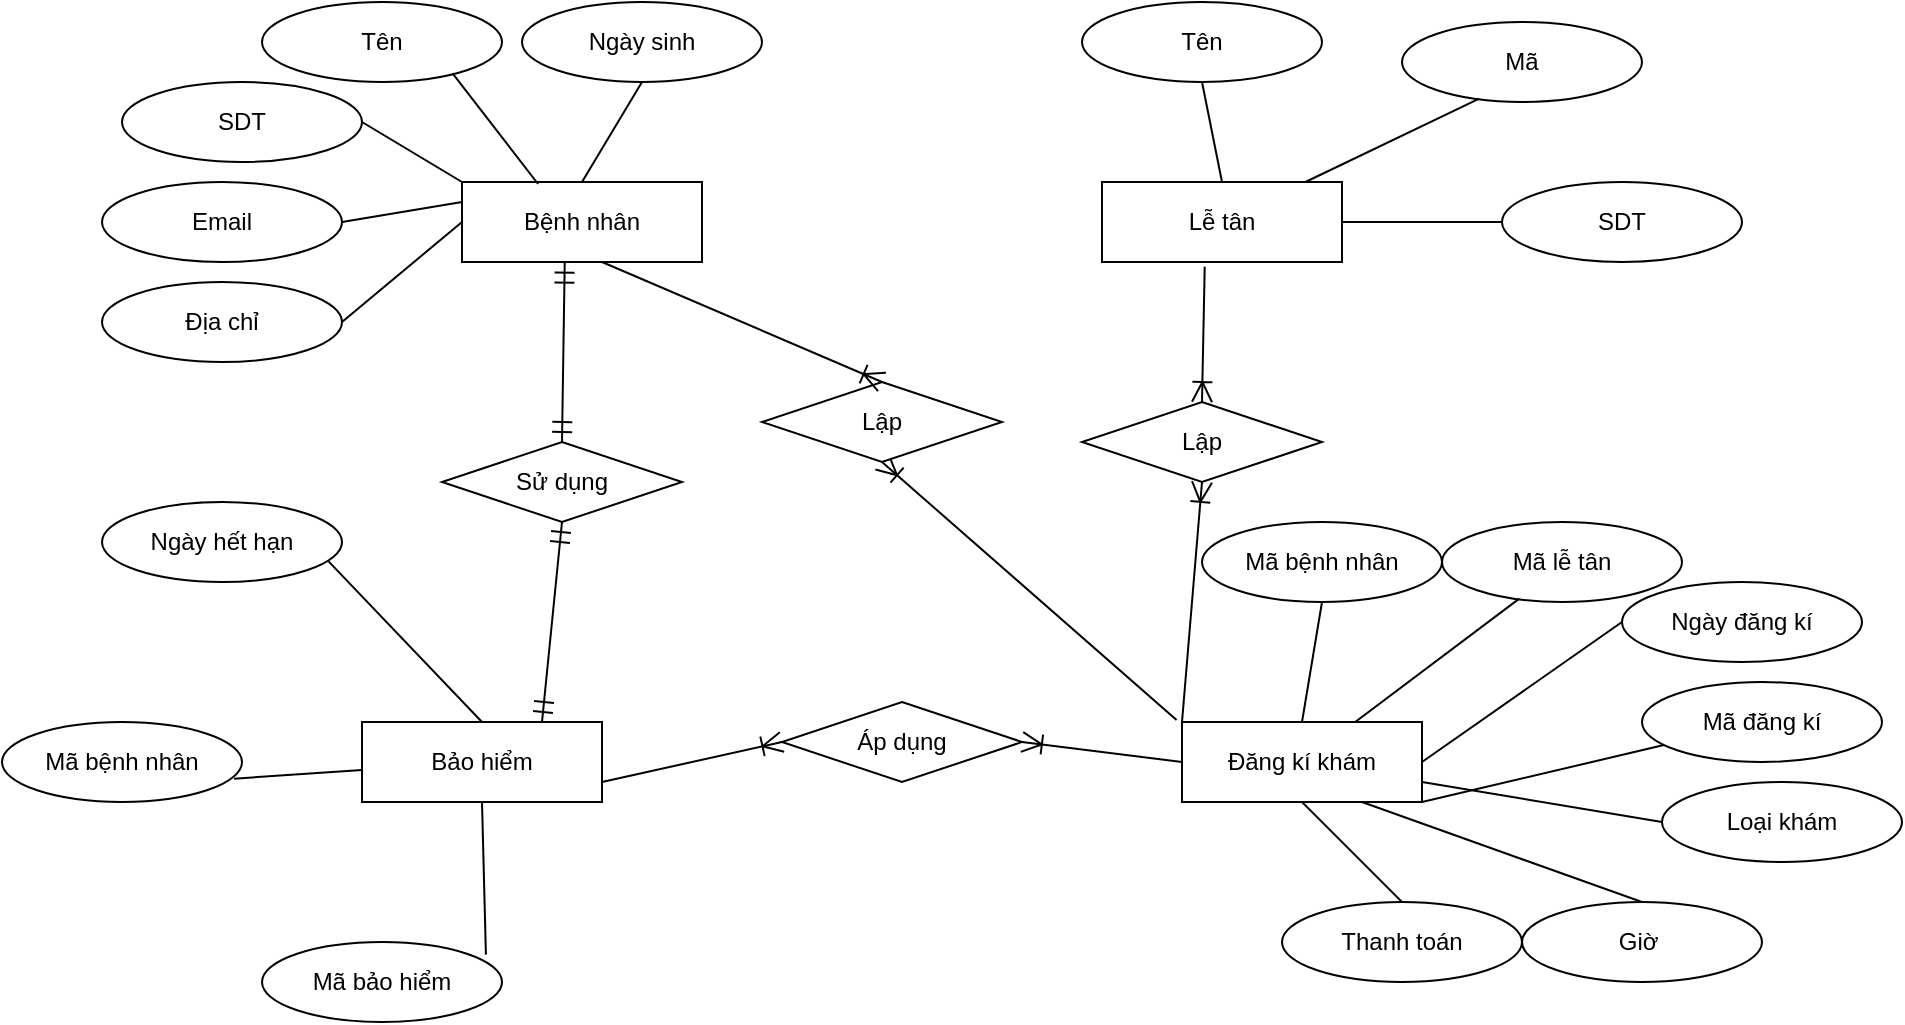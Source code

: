 <mxfile version="24.7.17">
  <diagram name="Page-1" id="QZDvX5zDCP484mXTd2-U">
    <mxGraphModel grid="1" page="1" gridSize="10" guides="1" tooltips="1" connect="1" arrows="1" fold="1" pageScale="1" pageWidth="850" pageHeight="1100" math="0" shadow="0">
      <root>
        <mxCell id="0" />
        <mxCell id="1" parent="0" />
        <mxCell id="EM0qt9TMubvjyCDk4a2_-1" value="Lễ tân" style="rounded=0;whiteSpace=wrap;html=1;" vertex="1" parent="1">
          <mxGeometry x="520" y="160" width="120" height="40" as="geometry" />
        </mxCell>
        <mxCell id="EM0qt9TMubvjyCDk4a2_-2" value="Bệnh nhân" style="rounded=0;whiteSpace=wrap;html=1;" vertex="1" parent="1">
          <mxGeometry x="200" y="160" width="120" height="40" as="geometry" />
        </mxCell>
        <mxCell id="EM0qt9TMubvjyCDk4a2_-4" value="SDT" style="ellipse;whiteSpace=wrap;html=1;" vertex="1" parent="1">
          <mxGeometry x="30" y="110" width="120" height="40" as="geometry" />
        </mxCell>
        <mxCell id="EM0qt9TMubvjyCDk4a2_-5" value="Tên" style="ellipse;whiteSpace=wrap;html=1;" vertex="1" parent="1">
          <mxGeometry x="100" y="70" width="120" height="40" as="geometry" />
        </mxCell>
        <mxCell id="EM0qt9TMubvjyCDk4a2_-6" value="Ngày sinh" style="ellipse;whiteSpace=wrap;html=1;" vertex="1" parent="1">
          <mxGeometry x="230" y="70" width="120" height="40" as="geometry" />
        </mxCell>
        <mxCell id="EM0qt9TMubvjyCDk4a2_-7" value="Email" style="ellipse;whiteSpace=wrap;html=1;" vertex="1" parent="1">
          <mxGeometry x="20" y="160" width="120" height="40" as="geometry" />
        </mxCell>
        <mxCell id="qAv_2yNMhaFTnmTYJpx5-1" value="Địa chỉ" style="ellipse;whiteSpace=wrap;html=1;" vertex="1" parent="1">
          <mxGeometry x="20" y="210" width="120" height="40" as="geometry" />
        </mxCell>
        <mxCell id="qAv_2yNMhaFTnmTYJpx5-2" value="" style="endArrow=none;html=1;rounded=0;fontSize=12;startSize=8;endSize=8;curved=1;entryX=1;entryY=0.5;entryDx=0;entryDy=0;exitX=0;exitY=0.5;exitDx=0;exitDy=0;" edge="1" parent="1" source="EM0qt9TMubvjyCDk4a2_-2" target="qAv_2yNMhaFTnmTYJpx5-1">
          <mxGeometry width="50" height="50" relative="1" as="geometry">
            <mxPoint x="160" y="290" as="sourcePoint" />
            <mxPoint x="210" y="240" as="targetPoint" />
          </mxGeometry>
        </mxCell>
        <mxCell id="qAv_2yNMhaFTnmTYJpx5-3" value="" style="endArrow=none;html=1;rounded=0;fontSize=12;startSize=8;endSize=8;curved=1;entryX=0.317;entryY=0.025;entryDx=0;entryDy=0;exitX=0.794;exitY=0.892;exitDx=0;exitDy=0;exitPerimeter=0;entryPerimeter=0;" edge="1" parent="1" source="EM0qt9TMubvjyCDk4a2_-5" target="EM0qt9TMubvjyCDk4a2_-2">
          <mxGeometry width="50" height="50" relative="1" as="geometry">
            <mxPoint x="220" y="130" as="sourcePoint" />
            <mxPoint x="160" y="180" as="targetPoint" />
          </mxGeometry>
        </mxCell>
        <mxCell id="qAv_2yNMhaFTnmTYJpx5-4" value="" style="endArrow=none;html=1;rounded=0;fontSize=12;startSize=8;endSize=8;curved=1;exitX=0;exitY=0.25;exitDx=0;exitDy=0;" edge="1" parent="1" source="EM0qt9TMubvjyCDk4a2_-2">
          <mxGeometry width="50" height="50" relative="1" as="geometry">
            <mxPoint x="200" y="130" as="sourcePoint" />
            <mxPoint x="140" y="180" as="targetPoint" />
          </mxGeometry>
        </mxCell>
        <mxCell id="qAv_2yNMhaFTnmTYJpx5-5" value="" style="endArrow=none;html=1;rounded=0;fontSize=12;startSize=8;endSize=8;curved=1;entryX=1;entryY=0.5;entryDx=0;entryDy=0;exitX=0;exitY=0;exitDx=0;exitDy=0;" edge="1" parent="1" source="EM0qt9TMubvjyCDk4a2_-2" target="EM0qt9TMubvjyCDk4a2_-4">
          <mxGeometry width="50" height="50" relative="1" as="geometry">
            <mxPoint x="200" y="105" as="sourcePoint" />
            <mxPoint x="140" y="155" as="targetPoint" />
          </mxGeometry>
        </mxCell>
        <mxCell id="qAv_2yNMhaFTnmTYJpx5-6" value="" style="endArrow=none;html=1;rounded=0;fontSize=12;startSize=8;endSize=8;curved=1;entryX=0.5;entryY=0;entryDx=0;entryDy=0;exitX=0.5;exitY=1;exitDx=0;exitDy=0;" edge="1" parent="1" source="EM0qt9TMubvjyCDk4a2_-6" target="EM0qt9TMubvjyCDk4a2_-2">
          <mxGeometry width="50" height="50" relative="1" as="geometry">
            <mxPoint x="210" y="120" as="sourcePoint" />
            <mxPoint x="150" y="170" as="targetPoint" />
          </mxGeometry>
        </mxCell>
        <mxCell id="qAv_2yNMhaFTnmTYJpx5-7" value="Tên" style="ellipse;whiteSpace=wrap;html=1;" vertex="1" parent="1">
          <mxGeometry x="510" y="70" width="120" height="40" as="geometry" />
        </mxCell>
        <mxCell id="qAv_2yNMhaFTnmTYJpx5-8" value="Mã" style="ellipse;whiteSpace=wrap;html=1;" vertex="1" parent="1">
          <mxGeometry x="670" y="80" width="120" height="40" as="geometry" />
        </mxCell>
        <mxCell id="qAv_2yNMhaFTnmTYJpx5-10" value="" style="endArrow=none;html=1;rounded=0;fontSize=12;startSize=8;endSize=8;curved=1;entryX=0.5;entryY=0;entryDx=0;entryDy=0;exitX=0.5;exitY=1;exitDx=0;exitDy=0;" edge="1" parent="1" source="qAv_2yNMhaFTnmTYJpx5-7" target="EM0qt9TMubvjyCDk4a2_-1">
          <mxGeometry width="50" height="50" relative="1" as="geometry">
            <mxPoint x="490" y="150" as="sourcePoint" />
            <mxPoint x="460" y="200" as="targetPoint" />
          </mxGeometry>
        </mxCell>
        <mxCell id="qAv_2yNMhaFTnmTYJpx5-11" value="" style="endArrow=none;html=1;rounded=0;fontSize=12;startSize=8;endSize=8;curved=1;exitX=0.322;exitY=0.958;exitDx=0;exitDy=0;exitPerimeter=0;" edge="1" parent="1" source="qAv_2yNMhaFTnmTYJpx5-8" target="EM0qt9TMubvjyCDk4a2_-1">
          <mxGeometry width="50" height="50" relative="1" as="geometry">
            <mxPoint x="700" y="150" as="sourcePoint" />
            <mxPoint x="670" y="200" as="targetPoint" />
          </mxGeometry>
        </mxCell>
        <mxCell id="qAv_2yNMhaFTnmTYJpx5-12" value="SDT" style="ellipse;whiteSpace=wrap;html=1;" vertex="1" parent="1">
          <mxGeometry x="720" y="160" width="120" height="40" as="geometry" />
        </mxCell>
        <mxCell id="qAv_2yNMhaFTnmTYJpx5-13" value="" style="endArrow=none;html=1;rounded=0;fontSize=12;startSize=8;endSize=8;curved=1;exitX=0;exitY=0.5;exitDx=0;exitDy=0;entryX=1;entryY=0.5;entryDx=0;entryDy=0;" edge="1" parent="1" source="qAv_2yNMhaFTnmTYJpx5-12" target="EM0qt9TMubvjyCDk4a2_-1">
          <mxGeometry width="50" height="50" relative="1" as="geometry">
            <mxPoint x="719" y="128" as="sourcePoint" />
            <mxPoint x="632" y="170" as="targetPoint" />
          </mxGeometry>
        </mxCell>
        <mxCell id="qAv_2yNMhaFTnmTYJpx5-14" value="Đăng kí khám" style="rounded=0;whiteSpace=wrap;html=1;" vertex="1" parent="1">
          <mxGeometry x="560" y="430" width="120" height="40" as="geometry" />
        </mxCell>
        <mxCell id="qAv_2yNMhaFTnmTYJpx5-15" value="Mã bệnh nhân" style="ellipse;whiteSpace=wrap;html=1;" vertex="1" parent="1">
          <mxGeometry x="570" y="330" width="120" height="40" as="geometry" />
        </mxCell>
        <mxCell id="qAv_2yNMhaFTnmTYJpx5-16" value="Mã lễ tân" style="ellipse;whiteSpace=wrap;html=1;" vertex="1" parent="1">
          <mxGeometry x="690" y="330" width="120" height="40" as="geometry" />
        </mxCell>
        <mxCell id="qAv_2yNMhaFTnmTYJpx5-17" value="" style="endArrow=none;html=1;rounded=0;fontSize=12;startSize=8;endSize=8;curved=1;entryX=0.5;entryY=0;entryDx=0;entryDy=0;exitX=0.5;exitY=1;exitDx=0;exitDy=0;" edge="1" parent="1" source="qAv_2yNMhaFTnmTYJpx5-15" target="qAv_2yNMhaFTnmTYJpx5-14">
          <mxGeometry width="50" height="50" relative="1" as="geometry">
            <mxPoint x="580" y="420" as="sourcePoint" />
            <mxPoint x="550" y="470" as="targetPoint" />
          </mxGeometry>
        </mxCell>
        <mxCell id="qAv_2yNMhaFTnmTYJpx5-18" value="" style="endArrow=none;html=1;rounded=0;fontSize=12;startSize=8;endSize=8;curved=1;exitX=0.322;exitY=0.958;exitDx=0;exitDy=0;exitPerimeter=0;" edge="1" parent="1" source="qAv_2yNMhaFTnmTYJpx5-16" target="qAv_2yNMhaFTnmTYJpx5-14">
          <mxGeometry width="50" height="50" relative="1" as="geometry">
            <mxPoint x="790" y="420" as="sourcePoint" />
            <mxPoint x="760" y="470" as="targetPoint" />
          </mxGeometry>
        </mxCell>
        <mxCell id="qAv_2yNMhaFTnmTYJpx5-19" value="Ngày đăng kí" style="ellipse;whiteSpace=wrap;html=1;" vertex="1" parent="1">
          <mxGeometry x="780" y="360" width="120" height="40" as="geometry" />
        </mxCell>
        <mxCell id="qAv_2yNMhaFTnmTYJpx5-20" value="" style="endArrow=none;html=1;rounded=0;fontSize=12;startSize=8;endSize=8;curved=1;exitX=0;exitY=0.5;exitDx=0;exitDy=0;entryX=1;entryY=0.5;entryDx=0;entryDy=0;" edge="1" parent="1" source="qAv_2yNMhaFTnmTYJpx5-19" target="qAv_2yNMhaFTnmTYJpx5-14">
          <mxGeometry width="50" height="50" relative="1" as="geometry">
            <mxPoint x="809" y="398" as="sourcePoint" />
            <mxPoint x="722" y="440" as="targetPoint" />
          </mxGeometry>
        </mxCell>
        <mxCell id="qAv_2yNMhaFTnmTYJpx5-23" value="Giờ&amp;nbsp;" style="ellipse;whiteSpace=wrap;html=1;" vertex="1" parent="1">
          <mxGeometry x="730" y="520" width="120" height="40" as="geometry" />
        </mxCell>
        <mxCell id="qAv_2yNMhaFTnmTYJpx5-24" value="Mã đăng kí" style="ellipse;whiteSpace=wrap;html=1;" vertex="1" parent="1">
          <mxGeometry x="790" y="410" width="120" height="40" as="geometry" />
        </mxCell>
        <mxCell id="qAv_2yNMhaFTnmTYJpx5-25" value="" style="endArrow=none;html=1;rounded=0;fontSize=12;startSize=8;endSize=8;curved=1;entryX=0.75;entryY=1;entryDx=0;entryDy=0;exitX=0.5;exitY=0;exitDx=0;exitDy=0;" edge="1" parent="1" source="qAv_2yNMhaFTnmTYJpx5-23" target="qAv_2yNMhaFTnmTYJpx5-14">
          <mxGeometry width="50" height="50" relative="1" as="geometry">
            <mxPoint x="690" y="570" as="sourcePoint" />
            <mxPoint x="870" y="690" as="targetPoint" />
          </mxGeometry>
        </mxCell>
        <mxCell id="qAv_2yNMhaFTnmTYJpx5-26" value="" style="endArrow=none;html=1;rounded=0;fontSize=12;startSize=8;endSize=8;curved=1;entryX=1;entryY=1;entryDx=0;entryDy=0;" edge="1" parent="1" source="qAv_2yNMhaFTnmTYJpx5-24" target="qAv_2yNMhaFTnmTYJpx5-14">
          <mxGeometry width="50" height="50" relative="1" as="geometry">
            <mxPoint x="990" y="680" as="sourcePoint" />
            <mxPoint x="911.712" y="690" as="targetPoint" />
          </mxGeometry>
        </mxCell>
        <mxCell id="qAv_2yNMhaFTnmTYJpx5-27" value="Thanh toán" style="ellipse;whiteSpace=wrap;html=1;" vertex="1" parent="1">
          <mxGeometry x="610" y="520" width="120" height="40" as="geometry" />
        </mxCell>
        <mxCell id="qAv_2yNMhaFTnmTYJpx5-28" value="" style="endArrow=none;html=1;rounded=0;fontSize=12;startSize=8;endSize=8;curved=1;exitX=0.5;exitY=0;exitDx=0;exitDy=0;entryX=0.5;entryY=1;entryDx=0;entryDy=0;" edge="1" parent="1" source="qAv_2yNMhaFTnmTYJpx5-27" target="qAv_2yNMhaFTnmTYJpx5-14">
          <mxGeometry width="50" height="50" relative="1" as="geometry">
            <mxPoint x="1009" y="658" as="sourcePoint" />
            <mxPoint x="930" y="710" as="targetPoint" />
          </mxGeometry>
        </mxCell>
        <mxCell id="qAv_2yNMhaFTnmTYJpx5-29" value="Bảo hiểm" style="rounded=0;whiteSpace=wrap;html=1;" vertex="1" parent="1">
          <mxGeometry x="150" y="430" width="120" height="40" as="geometry" />
        </mxCell>
        <mxCell id="qAv_2yNMhaFTnmTYJpx5-30" value="Ngày hết hạn" style="ellipse;whiteSpace=wrap;html=1;" vertex="1" parent="1">
          <mxGeometry x="20" y="320" width="120" height="40" as="geometry" />
        </mxCell>
        <mxCell id="qAv_2yNMhaFTnmTYJpx5-31" value="Mã bệnh nhân" style="ellipse;whiteSpace=wrap;html=1;" vertex="1" parent="1">
          <mxGeometry x="-30" y="430" width="120" height="40" as="geometry" />
        </mxCell>
        <mxCell id="qAv_2yNMhaFTnmTYJpx5-32" value="" style="endArrow=none;html=1;rounded=0;fontSize=12;startSize=8;endSize=8;curved=1;entryX=0.5;entryY=0;entryDx=0;entryDy=0;exitX=0.944;exitY=0.742;exitDx=0;exitDy=0;exitPerimeter=0;" edge="1" parent="1" source="qAv_2yNMhaFTnmTYJpx5-30" target="qAv_2yNMhaFTnmTYJpx5-29">
          <mxGeometry width="50" height="50" relative="1" as="geometry">
            <mxPoint x="40" y="440" as="sourcePoint" />
            <mxPoint x="10" y="490" as="targetPoint" />
          </mxGeometry>
        </mxCell>
        <mxCell id="qAv_2yNMhaFTnmTYJpx5-33" value="" style="endArrow=none;html=1;rounded=0;fontSize=12;startSize=8;endSize=8;curved=1;exitX=0.967;exitY=0.708;exitDx=0;exitDy=0;exitPerimeter=0;" edge="1" parent="1" source="qAv_2yNMhaFTnmTYJpx5-31" target="qAv_2yNMhaFTnmTYJpx5-29">
          <mxGeometry width="50" height="50" relative="1" as="geometry">
            <mxPoint x="250" y="440" as="sourcePoint" />
            <mxPoint x="220" y="490" as="targetPoint" />
          </mxGeometry>
        </mxCell>
        <mxCell id="qAv_2yNMhaFTnmTYJpx5-34" value="Mã bảo hiểm" style="ellipse;whiteSpace=wrap;html=1;" vertex="1" parent="1">
          <mxGeometry x="100" y="540" width="120" height="40" as="geometry" />
        </mxCell>
        <mxCell id="qAv_2yNMhaFTnmTYJpx5-35" value="" style="endArrow=none;html=1;rounded=0;fontSize=12;startSize=8;endSize=8;curved=1;exitX=0.933;exitY=0.158;exitDx=0;exitDy=0;entryX=0.5;entryY=1;entryDx=0;entryDy=0;exitPerimeter=0;" edge="1" parent="1" source="qAv_2yNMhaFTnmTYJpx5-34" target="qAv_2yNMhaFTnmTYJpx5-29">
          <mxGeometry width="50" height="50" relative="1" as="geometry">
            <mxPoint x="269" y="418" as="sourcePoint" />
            <mxPoint x="130" y="500" as="targetPoint" />
          </mxGeometry>
        </mxCell>
        <mxCell id="qAv_2yNMhaFTnmTYJpx5-44" value="Loại khám" style="ellipse;whiteSpace=wrap;html=1;" vertex="1" parent="1">
          <mxGeometry x="800" y="460" width="120" height="40" as="geometry" />
        </mxCell>
        <mxCell id="qAv_2yNMhaFTnmTYJpx5-46" value="" style="endArrow=none;html=1;rounded=0;fontSize=12;startSize=8;endSize=8;curved=1;entryX=1;entryY=0.75;entryDx=0;entryDy=0;exitX=0;exitY=0.5;exitDx=0;exitDy=0;" edge="1" parent="1" source="qAv_2yNMhaFTnmTYJpx5-44" target="qAv_2yNMhaFTnmTYJpx5-14">
          <mxGeometry width="50" height="50" relative="1" as="geometry">
            <mxPoint x="750" y="470" as="sourcePoint" />
            <mxPoint x="642" y="490" as="targetPoint" />
          </mxGeometry>
        </mxCell>
        <mxCell id="qAv_2yNMhaFTnmTYJpx5-47" value="" style="fontSize=12;html=1;endArrow=ERoneToMany;rounded=0;startSize=8;endSize=8;exitX=1;exitY=0.75;exitDx=0;exitDy=0;entryX=0;entryY=0.5;entryDx=0;entryDy=0;" edge="1" parent="1" source="qAv_2yNMhaFTnmTYJpx5-29" target="qAv_2yNMhaFTnmTYJpx5-48">
          <mxGeometry width="100" height="100" relative="1" as="geometry">
            <mxPoint x="360" y="590" as="sourcePoint" />
            <mxPoint x="460" y="490" as="targetPoint" />
          </mxGeometry>
        </mxCell>
        <mxCell id="qAv_2yNMhaFTnmTYJpx5-48" value="Áp dụng" style="rhombus;whiteSpace=wrap;html=1;" vertex="1" parent="1">
          <mxGeometry x="360" y="420" width="120" height="40" as="geometry" />
        </mxCell>
        <mxCell id="qAv_2yNMhaFTnmTYJpx5-49" value="" style="fontSize=12;html=1;endArrow=ERoneToMany;rounded=0;startSize=8;endSize=8;exitX=0;exitY=0.5;exitDx=0;exitDy=0;entryX=1;entryY=0.5;entryDx=0;entryDy=0;" edge="1" parent="1" source="qAv_2yNMhaFTnmTYJpx5-14" target="qAv_2yNMhaFTnmTYJpx5-48">
          <mxGeometry width="100" height="100" relative="1" as="geometry">
            <mxPoint x="430" y="510" as="sourcePoint" />
            <mxPoint x="520" y="490" as="targetPoint" />
          </mxGeometry>
        </mxCell>
        <mxCell id="qAv_2yNMhaFTnmTYJpx5-50" value="" style="fontSize=12;html=1;endArrow=ERoneToMany;rounded=0;startSize=8;endSize=8;exitX=0;exitY=0;exitDx=0;exitDy=0;entryX=0.5;entryY=1;entryDx=0;entryDy=0;" edge="1" parent="1" source="qAv_2yNMhaFTnmTYJpx5-14" target="qAv_2yNMhaFTnmTYJpx5-51">
          <mxGeometry width="100" height="100" relative="1" as="geometry">
            <mxPoint x="410.04" y="445" as="sourcePoint" />
            <mxPoint x="400" y="315" as="targetPoint" />
          </mxGeometry>
        </mxCell>
        <mxCell id="qAv_2yNMhaFTnmTYJpx5-51" value="Lập" style="rhombus;whiteSpace=wrap;html=1;" vertex="1" parent="1">
          <mxGeometry x="510" y="270" width="120" height="40" as="geometry" />
        </mxCell>
        <mxCell id="qAv_2yNMhaFTnmTYJpx5-52" value="" style="fontSize=12;html=1;endArrow=ERoneToMany;rounded=0;startSize=8;endSize=8;exitX=0.428;exitY=1.058;exitDx=0;exitDy=0;exitPerimeter=0;entryX=0.5;entryY=0;entryDx=0;entryDy=0;" edge="1" parent="1" source="EM0qt9TMubvjyCDk4a2_-1" target="qAv_2yNMhaFTnmTYJpx5-51">
          <mxGeometry width="100" height="100" relative="1" as="geometry">
            <mxPoint x="568.72" y="210" as="sourcePoint" />
            <mxPoint x="589.96" y="357" as="targetPoint" />
          </mxGeometry>
        </mxCell>
        <mxCell id="qAv_2yNMhaFTnmTYJpx5-54" value="" style="fontSize=12;html=1;endArrow=ERoneToMany;rounded=0;startSize=8;endSize=8;exitX=0;exitY=0;exitDx=0;exitDy=0;entryX=0.5;entryY=1;entryDx=0;entryDy=0;" edge="1" parent="1" target="qAv_2yNMhaFTnmTYJpx5-55">
          <mxGeometry width="100" height="100" relative="1" as="geometry">
            <mxPoint x="557.28" y="429" as="sourcePoint" />
            <mxPoint x="187.28" y="294" as="targetPoint" />
          </mxGeometry>
        </mxCell>
        <mxCell id="qAv_2yNMhaFTnmTYJpx5-55" value="Lập" style="rhombus;whiteSpace=wrap;html=1;" vertex="1" parent="1">
          <mxGeometry x="350" y="260" width="120" height="40" as="geometry" />
        </mxCell>
        <mxCell id="qAv_2yNMhaFTnmTYJpx5-56" value="" style="fontSize=12;html=1;endArrow=ERoneToMany;rounded=0;startSize=8;endSize=8;exitX=0.606;exitY=1.025;exitDx=0;exitDy=0;exitPerimeter=0;entryX=0.5;entryY=0;entryDx=0;entryDy=0;" edge="1" parent="1" target="qAv_2yNMhaFTnmTYJpx5-55">
          <mxGeometry width="100" height="100" relative="1" as="geometry">
            <mxPoint x="270.0" y="200" as="sourcePoint" />
            <mxPoint x="377.24" y="336" as="targetPoint" />
          </mxGeometry>
        </mxCell>
        <mxCell id="qAv_2yNMhaFTnmTYJpx5-58" value="Sử dụng" style="rhombus;whiteSpace=wrap;html=1;" vertex="1" parent="1">
          <mxGeometry x="190" y="290" width="120" height="40" as="geometry" />
        </mxCell>
        <mxCell id="qAv_2yNMhaFTnmTYJpx5-60" value="" style="fontSize=12;html=1;endArrow=ERmandOne;startArrow=ERmandOne;rounded=0;startSize=8;endSize=8;entryX=0.428;entryY=1.008;entryDx=0;entryDy=0;entryPerimeter=0;exitX=0.5;exitY=0;exitDx=0;exitDy=0;" edge="1" parent="1" source="qAv_2yNMhaFTnmTYJpx5-58" target="EM0qt9TMubvjyCDk4a2_-2">
          <mxGeometry width="100" height="100" relative="1" as="geometry">
            <mxPoint x="120" y="340" as="sourcePoint" />
            <mxPoint x="220" y="240" as="targetPoint" />
          </mxGeometry>
        </mxCell>
        <mxCell id="qAv_2yNMhaFTnmTYJpx5-61" value="" style="fontSize=12;html=1;endArrow=ERmandOne;startArrow=ERmandOne;rounded=0;startSize=8;endSize=8;entryX=0.5;entryY=1;entryDx=0;entryDy=0;exitX=0.75;exitY=0;exitDx=0;exitDy=0;" edge="1" parent="1" source="qAv_2yNMhaFTnmTYJpx5-29" target="qAv_2yNMhaFTnmTYJpx5-58">
          <mxGeometry width="100" height="100" relative="1" as="geometry">
            <mxPoint x="230" y="435" as="sourcePoint" />
            <mxPoint x="231" y="345" as="targetPoint" />
          </mxGeometry>
        </mxCell>
      </root>
    </mxGraphModel>
  </diagram>
</mxfile>
